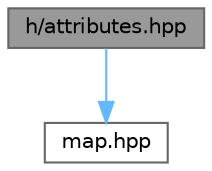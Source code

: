 digraph "h/attributes.hpp"
{
 // LATEX_PDF_SIZE
  bgcolor="transparent";
  edge [fontname=Helvetica,fontsize=10,labelfontname=Helvetica,labelfontsize=10];
  node [fontname=Helvetica,fontsize=10,shape=box,height=0.2,width=0.4];
  Node1 [id="Node000001",label="h/attributes.hpp",height=0.2,width=0.4,color="gray40", fillcolor="grey60", style="filled", fontcolor="black",tooltip="defines used to indicate useful attributes for the compiler"];
  Node1 -> Node2 [id="edge1_Node000001_Node000002",color="steelblue1",style="solid",tooltip=" "];
  Node2 [id="Node000002",label="map.hpp",height=0.2,width=0.4,color="grey40", fillcolor="white", style="filled",URL="$df/d7c/map_8hpp.html",tooltip=" "];
}
